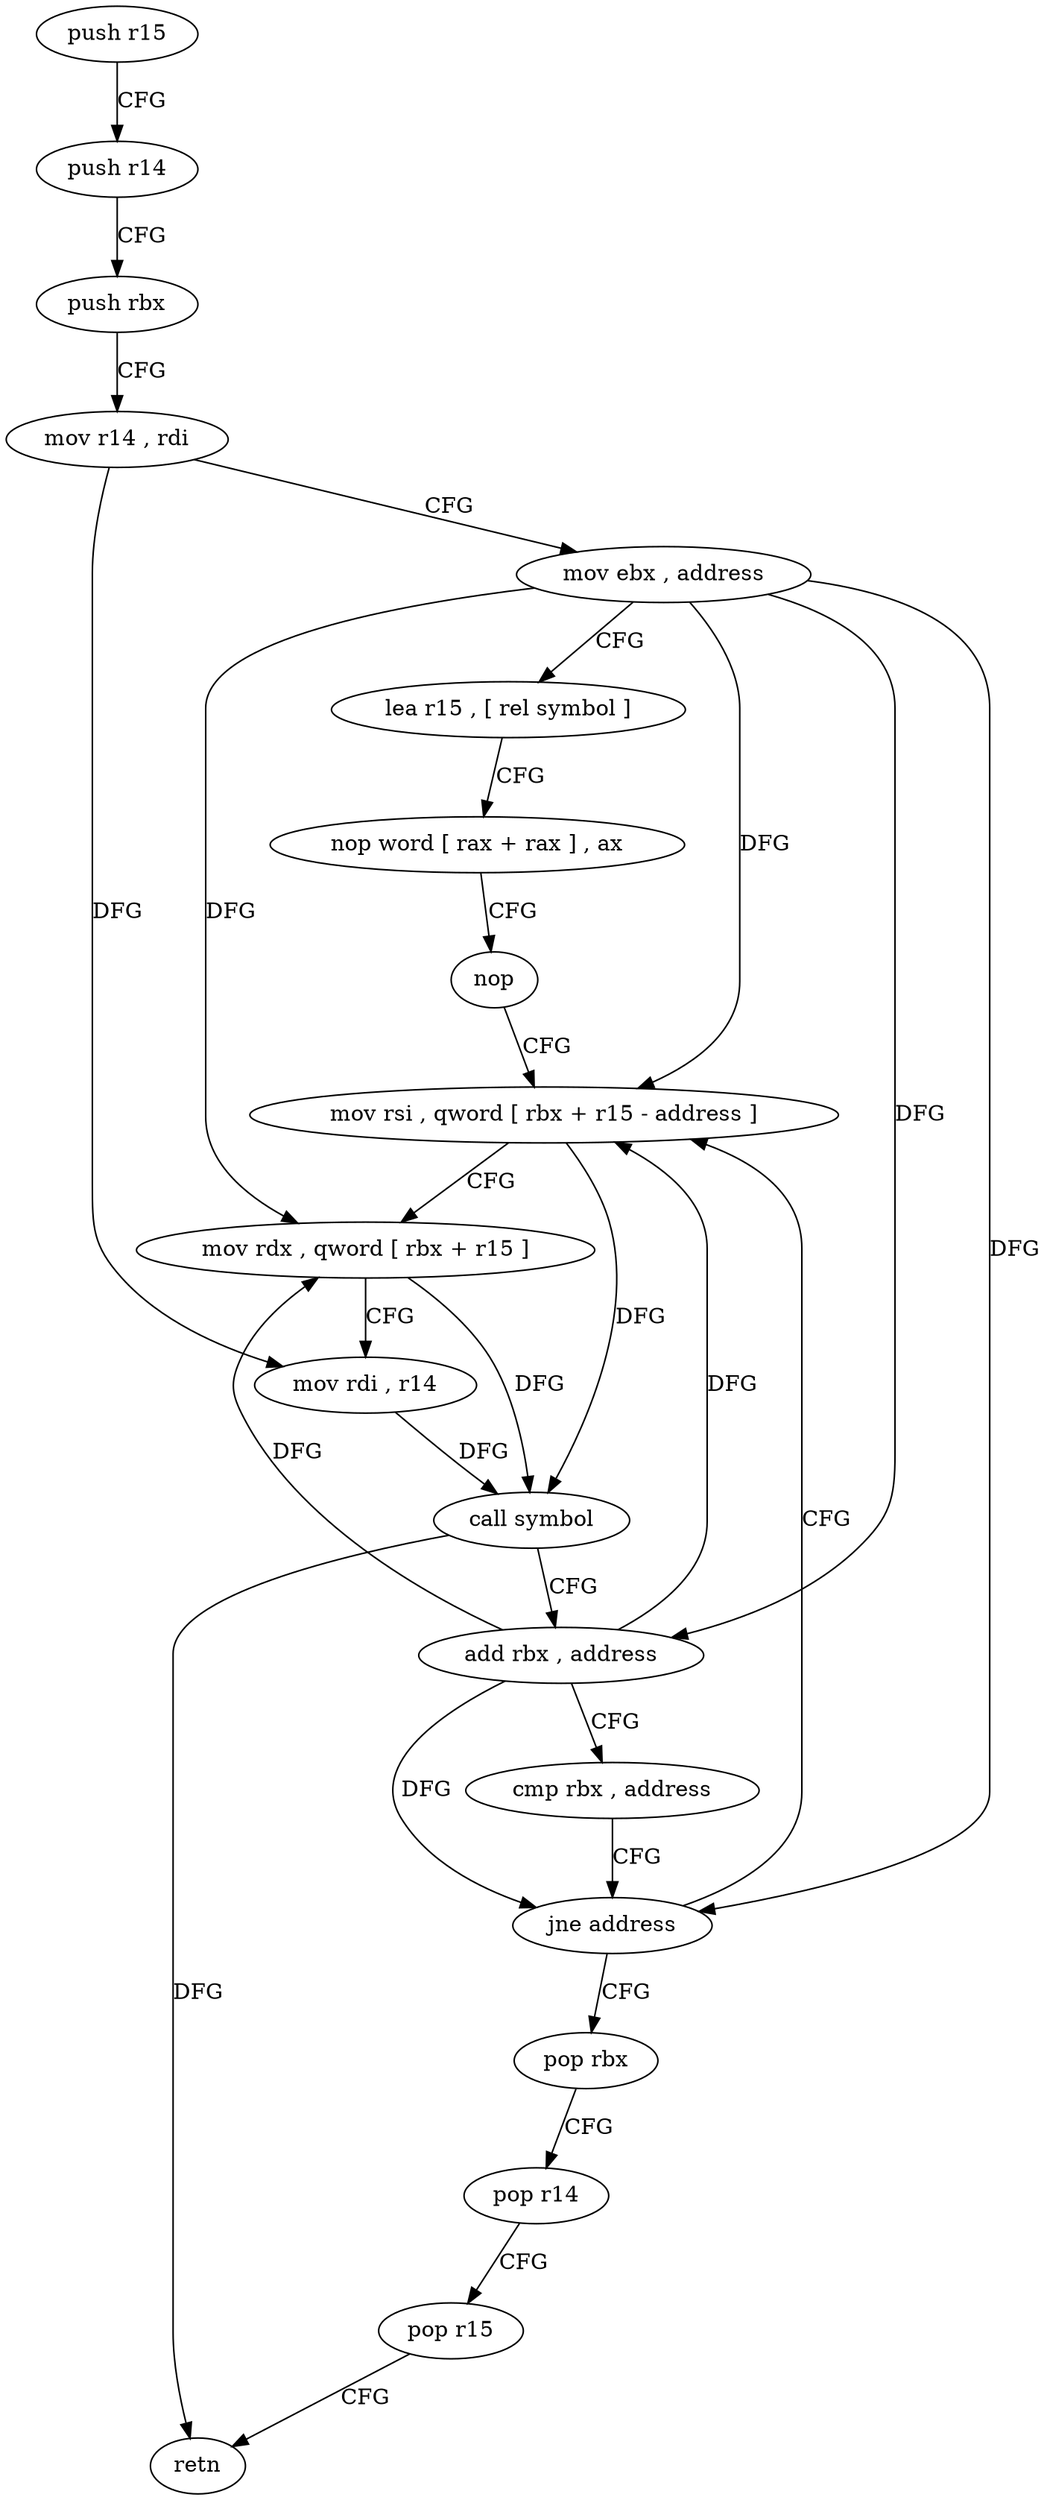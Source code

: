 digraph "func" {
"145280" [label = "push r15" ]
"145282" [label = "push r14" ]
"145284" [label = "push rbx" ]
"145285" [label = "mov r14 , rdi" ]
"145288" [label = "mov ebx , address" ]
"145293" [label = "lea r15 , [ rel symbol ]" ]
"145300" [label = "nop word [ rax + rax ] , ax" ]
"145310" [label = "nop" ]
"145312" [label = "mov rsi , qword [ rbx + r15 - address ]" ]
"145317" [label = "mov rdx , qword [ rbx + r15 ]" ]
"145321" [label = "mov rdi , r14" ]
"145324" [label = "call symbol" ]
"145329" [label = "add rbx , address" ]
"145333" [label = "cmp rbx , address" ]
"145337" [label = "jne address" ]
"145339" [label = "pop rbx" ]
"145340" [label = "pop r14" ]
"145342" [label = "pop r15" ]
"145344" [label = "retn" ]
"145280" -> "145282" [ label = "CFG" ]
"145282" -> "145284" [ label = "CFG" ]
"145284" -> "145285" [ label = "CFG" ]
"145285" -> "145288" [ label = "CFG" ]
"145285" -> "145321" [ label = "DFG" ]
"145288" -> "145293" [ label = "CFG" ]
"145288" -> "145312" [ label = "DFG" ]
"145288" -> "145317" [ label = "DFG" ]
"145288" -> "145329" [ label = "DFG" ]
"145288" -> "145337" [ label = "DFG" ]
"145293" -> "145300" [ label = "CFG" ]
"145300" -> "145310" [ label = "CFG" ]
"145310" -> "145312" [ label = "CFG" ]
"145312" -> "145317" [ label = "CFG" ]
"145312" -> "145324" [ label = "DFG" ]
"145317" -> "145321" [ label = "CFG" ]
"145317" -> "145324" [ label = "DFG" ]
"145321" -> "145324" [ label = "DFG" ]
"145324" -> "145329" [ label = "CFG" ]
"145324" -> "145344" [ label = "DFG" ]
"145329" -> "145333" [ label = "CFG" ]
"145329" -> "145312" [ label = "DFG" ]
"145329" -> "145317" [ label = "DFG" ]
"145329" -> "145337" [ label = "DFG" ]
"145333" -> "145337" [ label = "CFG" ]
"145337" -> "145312" [ label = "CFG" ]
"145337" -> "145339" [ label = "CFG" ]
"145339" -> "145340" [ label = "CFG" ]
"145340" -> "145342" [ label = "CFG" ]
"145342" -> "145344" [ label = "CFG" ]
}
